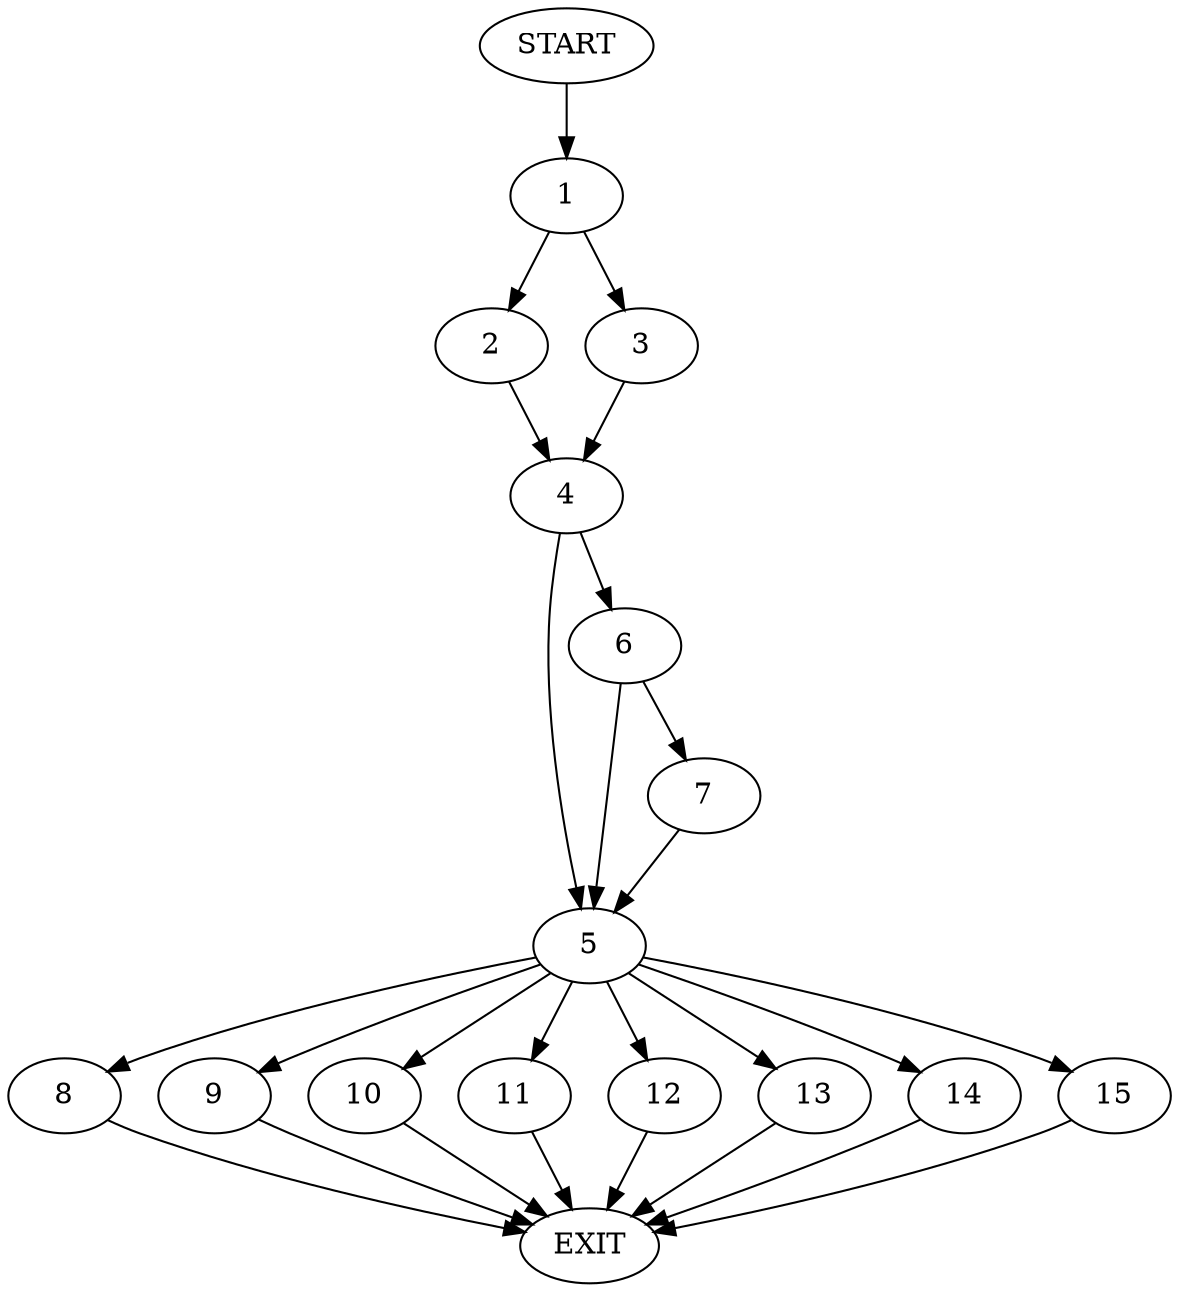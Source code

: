 digraph {
0 [label="START"]
16 [label="EXIT"]
0 -> 1
1 -> 2
1 -> 3
3 -> 4
2 -> 4
4 -> 5
4 -> 6
6 -> 7
6 -> 5
5 -> 8
5 -> 9
5 -> 10
5 -> 11
5 -> 12
5 -> 13
5 -> 14
5 -> 15
7 -> 5
8 -> 16
15 -> 16
12 -> 16
14 -> 16
9 -> 16
11 -> 16
13 -> 16
10 -> 16
}
